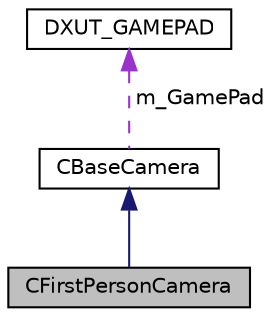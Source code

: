 digraph "CFirstPersonCamera"
{
  edge [fontname="Helvetica",fontsize="10",labelfontname="Helvetica",labelfontsize="10"];
  node [fontname="Helvetica",fontsize="10",shape=record];
  Node1 [label="CFirstPersonCamera",height=0.2,width=0.4,color="black", fillcolor="grey75", style="filled", fontcolor="black"];
  Node2 -> Node1 [dir="back",color="midnightblue",fontsize="10",style="solid",fontname="Helvetica"];
  Node2 [label="CBaseCamera",height=0.2,width=0.4,color="black", fillcolor="white", style="filled",URL="$class_c_base_camera.html"];
  Node3 -> Node2 [dir="back",color="darkorchid3",fontsize="10",style="dashed",label=" m_GamePad" ,fontname="Helvetica"];
  Node3 [label="DXUT_GAMEPAD",height=0.2,width=0.4,color="black", fillcolor="white", style="filled",URL="$struct_d_x_u_t___g_a_m_e_p_a_d.html"];
}

